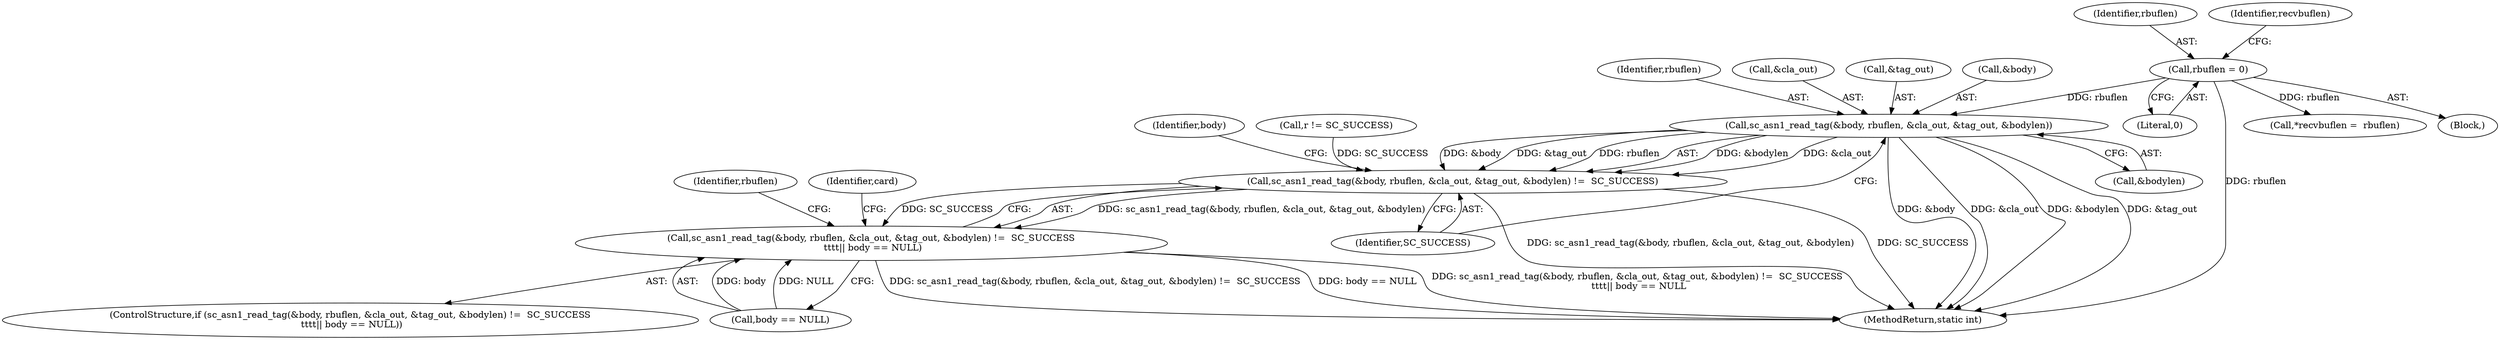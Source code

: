 digraph "0_OpenSC_8fe377e93b4b56060e5bbfb6f3142ceaeca744fa_14@API" {
"1000400" [label="(Call,sc_asn1_read_tag(&body, rbuflen, &cla_out, &tag_out, &bodylen))"];
"1000370" [label="(Call,rbuflen = 0)"];
"1000399" [label="(Call,sc_asn1_read_tag(&body, rbuflen, &cla_out, &tag_out, &bodylen) !=  SC_SUCCESS)"];
"1000398" [label="(Call,sc_asn1_read_tag(&body, rbuflen, &cla_out, &tag_out, &bodylen) !=  SC_SUCCESS\n \t\t\t\t|| body == NULL)"];
"1000412" [label="(Identifier,body)"];
"1000479" [label="(Call,*recvbuflen =  rbuflen)"];
"1000397" [label="(ControlStructure,if (sc_asn1_read_tag(&body, rbuflen, &cla_out, &tag_out, &bodylen) !=  SC_SUCCESS\n \t\t\t\t|| body == NULL))"];
"1000411" [label="(Call,body == NULL)"];
"1000403" [label="(Identifier,rbuflen)"];
"1000399" [label="(Call,sc_asn1_read_tag(&body, rbuflen, &cla_out, &tag_out, &bodylen) !=  SC_SUCCESS)"];
"1000371" [label="(Identifier,rbuflen)"];
"1000408" [label="(Call,&bodylen)"];
"1000404" [label="(Call,&cla_out)"];
"1000445" [label="(Identifier,rbuflen)"];
"1000121" [label="(Block,)"];
"1000406" [label="(Call,&tag_out)"];
"1000372" [label="(Literal,0)"];
"1000417" [label="(Identifier,card)"];
"1000398" [label="(Call,sc_asn1_read_tag(&body, rbuflen, &cla_out, &tag_out, &bodylen) !=  SC_SUCCESS\n \t\t\t\t|| body == NULL)"];
"1000191" [label="(Call,r != SC_SUCCESS)"];
"1000410" [label="(Identifier,SC_SUCCESS)"];
"1000370" [label="(Call,rbuflen = 0)"];
"1000400" [label="(Call,sc_asn1_read_tag(&body, rbuflen, &cla_out, &tag_out, &bodylen))"];
"1000375" [label="(Identifier,recvbuflen)"];
"1000495" [label="(MethodReturn,static int)"];
"1000401" [label="(Call,&body)"];
"1000400" -> "1000399"  [label="AST: "];
"1000400" -> "1000408"  [label="CFG: "];
"1000401" -> "1000400"  [label="AST: "];
"1000403" -> "1000400"  [label="AST: "];
"1000404" -> "1000400"  [label="AST: "];
"1000406" -> "1000400"  [label="AST: "];
"1000408" -> "1000400"  [label="AST: "];
"1000410" -> "1000400"  [label="CFG: "];
"1000400" -> "1000495"  [label="DDG: &body"];
"1000400" -> "1000495"  [label="DDG: &cla_out"];
"1000400" -> "1000495"  [label="DDG: &bodylen"];
"1000400" -> "1000495"  [label="DDG: &tag_out"];
"1000400" -> "1000399"  [label="DDG: &bodylen"];
"1000400" -> "1000399"  [label="DDG: &cla_out"];
"1000400" -> "1000399"  [label="DDG: &body"];
"1000400" -> "1000399"  [label="DDG: &tag_out"];
"1000400" -> "1000399"  [label="DDG: rbuflen"];
"1000370" -> "1000400"  [label="DDG: rbuflen"];
"1000370" -> "1000121"  [label="AST: "];
"1000370" -> "1000372"  [label="CFG: "];
"1000371" -> "1000370"  [label="AST: "];
"1000372" -> "1000370"  [label="AST: "];
"1000375" -> "1000370"  [label="CFG: "];
"1000370" -> "1000495"  [label="DDG: rbuflen"];
"1000370" -> "1000479"  [label="DDG: rbuflen"];
"1000399" -> "1000398"  [label="AST: "];
"1000399" -> "1000410"  [label="CFG: "];
"1000410" -> "1000399"  [label="AST: "];
"1000412" -> "1000399"  [label="CFG: "];
"1000398" -> "1000399"  [label="CFG: "];
"1000399" -> "1000495"  [label="DDG: sc_asn1_read_tag(&body, rbuflen, &cla_out, &tag_out, &bodylen)"];
"1000399" -> "1000495"  [label="DDG: SC_SUCCESS"];
"1000399" -> "1000398"  [label="DDG: sc_asn1_read_tag(&body, rbuflen, &cla_out, &tag_out, &bodylen)"];
"1000399" -> "1000398"  [label="DDG: SC_SUCCESS"];
"1000191" -> "1000399"  [label="DDG: SC_SUCCESS"];
"1000398" -> "1000397"  [label="AST: "];
"1000398" -> "1000411"  [label="CFG: "];
"1000411" -> "1000398"  [label="AST: "];
"1000417" -> "1000398"  [label="CFG: "];
"1000445" -> "1000398"  [label="CFG: "];
"1000398" -> "1000495"  [label="DDG: body == NULL"];
"1000398" -> "1000495"  [label="DDG: sc_asn1_read_tag(&body, rbuflen, &cla_out, &tag_out, &bodylen) !=  SC_SUCCESS\n \t\t\t\t|| body == NULL"];
"1000398" -> "1000495"  [label="DDG: sc_asn1_read_tag(&body, rbuflen, &cla_out, &tag_out, &bodylen) !=  SC_SUCCESS"];
"1000411" -> "1000398"  [label="DDG: body"];
"1000411" -> "1000398"  [label="DDG: NULL"];
}
